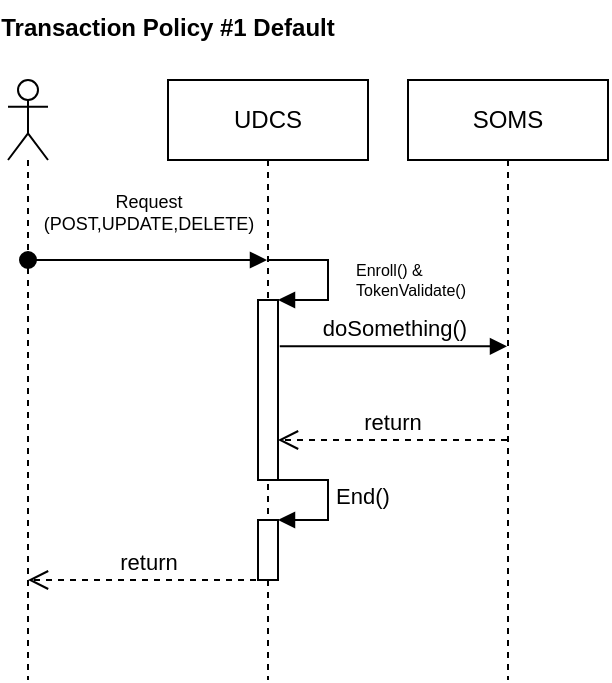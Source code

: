 <mxfile version="20.8.16" type="device" pages="3"><diagram name="Default" id="lWM199sq_GtI6wOulLX1"><mxGraphModel dx="702" dy="516" grid="1" gridSize="10" guides="1" tooltips="1" connect="1" arrows="1" fold="1" page="1" pageScale="1" pageWidth="827" pageHeight="1169" math="0" shadow="0"><root><mxCell id="0"/><mxCell id="1" parent="0"/><mxCell id="R4vZRf9gfSAg6YPsBUT3-1" value="UDCS" style="shape=umlLifeline;perimeter=lifelinePerimeter;whiteSpace=wrap;html=1;container=1;collapsible=0;recursiveResize=0;outlineConnect=0;" vertex="1" parent="1"><mxGeometry x="150" y="280" width="100" height="300" as="geometry"/></mxCell><mxCell id="R4vZRf9gfSAg6YPsBUT3-5" value="" style="html=1;points=[];perimeter=orthogonalPerimeter;" vertex="1" parent="R4vZRf9gfSAg6YPsBUT3-1"><mxGeometry x="45" y="110" width="10" height="90" as="geometry"/></mxCell><mxCell id="R4vZRf9gfSAg6YPsBUT3-6" value="Enroll() &amp;amp;&lt;br&gt;TokenValidate()" style="edgeStyle=orthogonalEdgeStyle;html=1;align=left;spacingLeft=2;endArrow=block;rounded=0;entryX=1;entryY=0;fontSize=8;" edge="1" parent="R4vZRf9gfSAg6YPsBUT3-1"><mxGeometry x="0.067" y="10" relative="1" as="geometry"><mxPoint x="50" y="90" as="sourcePoint"/><Array as="points"><mxPoint x="80" y="90"/></Array><mxPoint x="55" y="110" as="targetPoint"/><mxPoint as="offset"/></mxGeometry></mxCell><mxCell id="R4vZRf9gfSAg6YPsBUT3-10" value="" style="html=1;points=[];perimeter=orthogonalPerimeter;" vertex="1" parent="R4vZRf9gfSAg6YPsBUT3-1"><mxGeometry x="45" y="220" width="10" height="30" as="geometry"/></mxCell><mxCell id="R4vZRf9gfSAg6YPsBUT3-11" value="End()" style="edgeStyle=orthogonalEdgeStyle;html=1;align=left;spacingLeft=2;endArrow=block;rounded=0;entryX=1;entryY=0;" edge="1" target="R4vZRf9gfSAg6YPsBUT3-10" parent="R4vZRf9gfSAg6YPsBUT3-1"><mxGeometry relative="1" as="geometry"><mxPoint x="50" y="200" as="sourcePoint"/><Array as="points"><mxPoint x="80" y="200"/></Array></mxGeometry></mxCell><mxCell id="R4vZRf9gfSAg6YPsBUT3-2" value="" style="shape=umlLifeline;participant=umlActor;perimeter=lifelinePerimeter;whiteSpace=wrap;html=1;container=1;collapsible=0;recursiveResize=0;verticalAlign=top;spacingTop=36;outlineConnect=0;" vertex="1" parent="1"><mxGeometry x="70" y="280" width="20" height="300" as="geometry"/></mxCell><mxCell id="R4vZRf9gfSAg6YPsBUT3-3" value="SOMS" style="shape=umlLifeline;perimeter=lifelinePerimeter;whiteSpace=wrap;html=1;container=1;collapsible=0;recursiveResize=0;outlineConnect=0;" vertex="1" parent="1"><mxGeometry x="270" y="280" width="100" height="300" as="geometry"/></mxCell><mxCell id="R4vZRf9gfSAg6YPsBUT3-9" value="return" style="html=1;verticalAlign=bottom;endArrow=open;dashed=1;endSize=8;rounded=0;" edge="1" parent="R4vZRf9gfSAg6YPsBUT3-3" source="R4vZRf9gfSAg6YPsBUT3-3"><mxGeometry relative="1" as="geometry"><mxPoint x="15" y="180" as="sourcePoint"/><mxPoint x="-65" y="180" as="targetPoint"/></mxGeometry></mxCell><mxCell id="R4vZRf9gfSAg6YPsBUT3-4" value="Request&lt;br style=&quot;font-size: 9px;&quot;&gt;(POST,UPDATE,DELETE)" style="html=1;verticalAlign=bottom;startArrow=oval;startFill=1;endArrow=block;startSize=8;rounded=0;fontSize=9;" edge="1" parent="1" target="R4vZRf9gfSAg6YPsBUT3-1"><mxGeometry x="0.004" y="10" width="60" relative="1" as="geometry"><mxPoint x="80" y="370" as="sourcePoint"/><mxPoint x="140" y="370" as="targetPoint"/><mxPoint as="offset"/></mxGeometry></mxCell><mxCell id="R4vZRf9gfSAg6YPsBUT3-7" value="Transaction Policy #1 Default" style="text;align=center;fontStyle=1;verticalAlign=middle;spacingLeft=3;spacingRight=3;strokeColor=none;rotatable=0;points=[[0,0.5],[1,0.5]];portConstraint=eastwest;" vertex="1" parent="1"><mxGeometry x="110" y="240" width="80" height="26" as="geometry"/></mxCell><mxCell id="R4vZRf9gfSAg6YPsBUT3-8" value="doSomething()" style="html=1;verticalAlign=bottom;endArrow=block;rounded=0;exitX=1.089;exitY=0.257;exitDx=0;exitDy=0;exitPerimeter=0;" edge="1" parent="1" source="R4vZRf9gfSAg6YPsBUT3-5" target="R4vZRf9gfSAg6YPsBUT3-3"><mxGeometry width="80" relative="1" as="geometry"><mxPoint x="210" y="420" as="sourcePoint"/><mxPoint x="290" y="420" as="targetPoint"/></mxGeometry></mxCell><mxCell id="R4vZRf9gfSAg6YPsBUT3-12" value="return" style="html=1;verticalAlign=bottom;endArrow=open;dashed=1;endSize=8;rounded=0;" edge="1" parent="1" target="R4vZRf9gfSAg6YPsBUT3-2"><mxGeometry relative="1" as="geometry"><mxPoint x="200" y="530" as="sourcePoint"/><mxPoint x="120" y="530" as="targetPoint"/></mxGeometry></mxCell></root></mxGraphModel></diagram><diagram id="_Qb4uupNqPQIKZNVuaPU" name="Failure"><mxGraphModel dx="597" dy="439" grid="1" gridSize="10" guides="1" tooltips="1" connect="1" arrows="1" fold="1" page="1" pageScale="1" pageWidth="827" pageHeight="1169" math="0" shadow="0"><root><mxCell id="0"/><mxCell id="1" parent="0"/><mxCell id="jryJmGezCWfAZUijRIOv-1" value="UDCS" style="shape=umlLifeline;perimeter=lifelinePerimeter;whiteSpace=wrap;html=1;container=1;collapsible=0;recursiveResize=0;outlineConnect=0;" vertex="1" parent="1"><mxGeometry x="150" y="280" width="100" height="300" as="geometry"/></mxCell><mxCell id="jryJmGezCWfAZUijRIOv-2" value="" style="html=1;points=[];perimeter=orthogonalPerimeter;" vertex="1" parent="jryJmGezCWfAZUijRIOv-1"><mxGeometry x="45" y="110" width="10" height="130" as="geometry"/></mxCell><mxCell id="jryJmGezCWfAZUijRIOv-3" value="Enroll() &amp;amp;&lt;br&gt;TokenValidate()" style="edgeStyle=orthogonalEdgeStyle;html=1;align=left;spacingLeft=2;endArrow=block;rounded=0;entryX=1;entryY=0;fontSize=8;" edge="1" parent="jryJmGezCWfAZUijRIOv-1"><mxGeometry x="0.067" y="10" relative="1" as="geometry"><mxPoint x="50" y="90" as="sourcePoint"/><Array as="points"><mxPoint x="80" y="90"/></Array><mxPoint x="55" y="110" as="targetPoint"/><mxPoint as="offset"/></mxGeometry></mxCell><mxCell id="jryJmGezCWfAZUijRIOv-4" value="" style="html=1;points=[];perimeter=orthogonalPerimeter;fillColor=#f8cecc;strokeColor=#b85450;" vertex="1" parent="jryJmGezCWfAZUijRIOv-1"><mxGeometry x="45" y="260" width="10" height="30" as="geometry"/></mxCell><mxCell id="jryJmGezCWfAZUijRIOv-5" value="CancelEnroll()" style="edgeStyle=orthogonalEdgeStyle;html=1;align=left;spacingLeft=2;endArrow=block;rounded=0;entryX=1;entryY=0;fontColor=#FF3730;" edge="1" parent="jryJmGezCWfAZUijRIOv-1" target="jryJmGezCWfAZUijRIOv-4"><mxGeometry relative="1" as="geometry"><mxPoint x="50.25" y="240" as="sourcePoint"/><Array as="points"><mxPoint x="80.25" y="240"/></Array></mxGeometry></mxCell><mxCell id="jryJmGezCWfAZUijRIOv-6" value="" style="shape=umlLifeline;participant=umlActor;perimeter=lifelinePerimeter;whiteSpace=wrap;html=1;container=1;collapsible=0;recursiveResize=0;verticalAlign=top;spacingTop=36;outlineConnect=0;" vertex="1" parent="1"><mxGeometry x="70" y="280" width="20" height="300" as="geometry"/></mxCell><mxCell id="jryJmGezCWfAZUijRIOv-7" value="SOMS" style="shape=umlLifeline;perimeter=lifelinePerimeter;whiteSpace=wrap;html=1;container=1;collapsible=0;recursiveResize=0;outlineConnect=0;" vertex="1" parent="1"><mxGeometry x="270" y="280" width="100" height="300" as="geometry"/></mxCell><mxCell id="HsO_z2J7ab1o2BqrLDfg-5" value="doSomething()" style="html=1;verticalAlign=bottom;endArrow=block;rounded=0;exitX=1.089;exitY=0.257;exitDx=0;exitDy=0;exitPerimeter=0;" edge="1" parent="jryJmGezCWfAZUijRIOv-7"><mxGeometry width="80" relative="1" as="geometry"><mxPoint x="-65" y="175.75" as="sourcePoint"/><mxPoint x="48.61" y="175.75" as="targetPoint"/></mxGeometry></mxCell><mxCell id="HsO_z2J7ab1o2BqrLDfg-6" value="doSomething()" style="html=1;verticalAlign=bottom;endArrow=block;rounded=0;exitX=1.089;exitY=0.257;exitDx=0;exitDy=0;exitPerimeter=0;" edge="1" parent="jryJmGezCWfAZUijRIOv-7"><mxGeometry width="80" relative="1" as="geometry"><mxPoint x="-64" y="211" as="sourcePoint"/><mxPoint x="49.61" y="211" as="targetPoint"/></mxGeometry></mxCell><mxCell id="jryJmGezCWfAZUijRIOv-9" value="Request&lt;br style=&quot;font-size: 9px;&quot;&gt;(POST,UPDATE,DELETE)" style="html=1;verticalAlign=bottom;startArrow=oval;startFill=1;endArrow=block;startSize=8;rounded=0;fontSize=9;" edge="1" parent="1" target="jryJmGezCWfAZUijRIOv-1"><mxGeometry x="0.004" y="10" width="60" relative="1" as="geometry"><mxPoint x="80.0" y="370" as="sourcePoint"/><mxPoint x="140" y="370" as="targetPoint"/><mxPoint as="offset"/></mxGeometry></mxCell><mxCell id="jryJmGezCWfAZUijRIOv-10" value="Transaction Failure Policy #2 Default " style="text;align=center;fontStyle=1;verticalAlign=middle;spacingLeft=3;spacingRight=3;strokeColor=none;rotatable=0;points=[[0,0.5],[1,0.5]];portConstraint=eastwest;" vertex="1" parent="1"><mxGeometry x="50" y="240" width="260" height="26" as="geometry"/></mxCell><mxCell id="jryJmGezCWfAZUijRIOv-11" value="doSomething()" style="html=1;verticalAlign=bottom;endArrow=block;rounded=0;exitX=1.089;exitY=0.257;exitDx=0;exitDy=0;exitPerimeter=0;" edge="1" parent="1" source="jryJmGezCWfAZUijRIOv-2" target="jryJmGezCWfAZUijRIOv-7"><mxGeometry width="80" relative="1" as="geometry"><mxPoint x="210" y="420" as="sourcePoint"/><mxPoint x="290" y="420" as="targetPoint"/></mxGeometry></mxCell><mxCell id="jryJmGezCWfAZUijRIOv-12" value="500ERROR" style="html=1;verticalAlign=bottom;endArrow=open;dashed=1;endSize=8;rounded=0;" edge="1" parent="1"><mxGeometry relative="1" as="geometry"><mxPoint x="200.25" y="570" as="sourcePoint"/><mxPoint x="80.25" y="570" as="targetPoint"/><mxPoint as="offset"/></mxGeometry></mxCell><mxCell id="HsO_z2J7ab1o2BqrLDfg-7" value="Timeout" style="html=1;rounded=1;absoluteArcSize=1;arcSize=10;fontSize=8;fillColor=#f8cecc;strokeColor=#b85450;" vertex="1" parent="1"><mxGeometry x="360" y="420" width="80" height="30" as="geometry"/></mxCell><mxCell id="HsO_z2J7ab1o2BqrLDfg-8" value="" style="endArrow=open;html=1;rounded=0;align=center;verticalAlign=top;endFill=0;labelBackgroundColor=none;endSize=6;fontSize=8;" edge="1" target="HsO_z2J7ab1o2BqrLDfg-7" parent="1"><mxGeometry relative="1" as="geometry"><mxPoint x="320" y="435" as="sourcePoint"/></mxGeometry></mxCell><mxCell id="HsO_z2J7ab1o2BqrLDfg-10" value="Timeout" style="html=1;rounded=1;absoluteArcSize=1;arcSize=10;fontSize=8;fillColor=#f8cecc;strokeColor=#b85450;" vertex="1" parent="1"><mxGeometry x="360" y="458" width="80" height="30" as="geometry"/></mxCell><mxCell id="HsO_z2J7ab1o2BqrLDfg-11" value="" style="endArrow=open;html=1;rounded=0;align=center;verticalAlign=top;endFill=0;labelBackgroundColor=none;endSize=6;fontSize=8;" edge="1" parent="1" target="HsO_z2J7ab1o2BqrLDfg-10"><mxGeometry relative="1" as="geometry"><mxPoint x="320" y="473" as="sourcePoint"/></mxGeometry></mxCell><mxCell id="HsO_z2J7ab1o2BqrLDfg-12" value="Timeout" style="html=1;rounded=1;absoluteArcSize=1;arcSize=10;fontSize=8;fillColor=#f8cecc;strokeColor=#b85450;" vertex="1" parent="1"><mxGeometry x="360" y="495" width="80" height="30" as="geometry"/></mxCell><mxCell id="HsO_z2J7ab1o2BqrLDfg-13" value="" style="endArrow=open;html=1;rounded=0;align=center;verticalAlign=top;endFill=0;labelBackgroundColor=none;endSize=6;fontSize=8;" edge="1" parent="1" target="HsO_z2J7ab1o2BqrLDfg-12"><mxGeometry relative="1" as="geometry"><mxPoint x="320" y="510" as="sourcePoint"/></mxGeometry></mxCell></root></mxGraphModel></diagram><diagram id="UDM5VdvaQC8wrAMKc7e1" name="Integrity"><mxGraphModel dx="555" dy="408" grid="1" gridSize="10" guides="1" tooltips="1" connect="1" arrows="1" fold="1" page="1" pageScale="1" pageWidth="827" pageHeight="1169" math="0" shadow="0"><root><mxCell id="0"/><mxCell id="1" parent="0"/><mxCell id="1-ZbHsB95W_nqMbL1AG8-1" value="UDCS" style="shape=umlLifeline;perimeter=lifelinePerimeter;whiteSpace=wrap;html=1;container=1;collapsible=0;recursiveResize=0;outlineConnect=0;" vertex="1" parent="1"><mxGeometry x="280" y="278" width="100" height="352" as="geometry"/></mxCell><mxCell id="1-ZbHsB95W_nqMbL1AG8-2" value="" style="html=1;points=[];perimeter=orthogonalPerimeter;" vertex="1" parent="1-ZbHsB95W_nqMbL1AG8-1"><mxGeometry x="45" y="110" width="10" height="30" as="geometry"/></mxCell><mxCell id="1-ZbHsB95W_nqMbL1AG8-3" value="Enroll() &amp;amp;&lt;br&gt;TokenValidate()" style="edgeStyle=orthogonalEdgeStyle;html=1;align=left;spacingLeft=2;endArrow=block;rounded=0;entryX=1;entryY=0;fontSize=8;" edge="1" parent="1-ZbHsB95W_nqMbL1AG8-1"><mxGeometry x="0.067" y="10" relative="1" as="geometry"><mxPoint x="50" y="90" as="sourcePoint"/><Array as="points"><mxPoint x="80" y="90"/></Array><mxPoint x="55" y="110" as="targetPoint"/><mxPoint as="offset"/></mxGeometry></mxCell><mxCell id="1-ZbHsB95W_nqMbL1AG8-13" value="500 ERROR" style="html=1;verticalAlign=bottom;endArrow=open;dashed=1;endSize=8;rounded=0;" edge="1" parent="1-ZbHsB95W_nqMbL1AG8-1"><mxGeometry relative="1" as="geometry"><mxPoint x="49" y="155" as="sourcePoint"/><mxPoint x="-71" y="155" as="targetPoint"/><mxPoint as="offset"/></mxGeometry></mxCell><mxCell id="Xju5mkUdPyIJfr3Bf9Iu-4" value="" style="html=1;points=[];perimeter=orthogonalPerimeter;fontSize=8;fontColor=#FF3730;" vertex="1" parent="1-ZbHsB95W_nqMbL1AG8-1"><mxGeometry x="45" y="222" width="10" height="48" as="geometry"/></mxCell><mxCell id="Xju5mkUdPyIJfr3Bf9Iu-5" value="integrityCheck()" style="edgeStyle=orthogonalEdgeStyle;html=1;align=left;spacingLeft=2;endArrow=block;rounded=0;entryX=1;entryY=0;fontSize=8;fontColor=#0D0101;" edge="1" target="Xju5mkUdPyIJfr3Bf9Iu-4" parent="1-ZbHsB95W_nqMbL1AG8-1"><mxGeometry relative="1" as="geometry"><mxPoint x="50" y="202" as="sourcePoint"/><Array as="points"><mxPoint x="80" y="202"/></Array></mxGeometry></mxCell><mxCell id="Xju5mkUdPyIJfr3Bf9Iu-8" value="" style="html=1;points=[];perimeter=orthogonalPerimeter;fontSize=8;fontColor=#0D0101;" vertex="1" parent="1-ZbHsB95W_nqMbL1AG8-1"><mxGeometry x="45" y="290" width="10" height="40" as="geometry"/></mxCell><mxCell id="Xju5mkUdPyIJfr3Bf9Iu-9" value="End()" style="edgeStyle=orthogonalEdgeStyle;html=1;align=left;spacingLeft=2;endArrow=block;rounded=0;entryX=1;entryY=0;fontSize=8;fontColor=#0D0101;" edge="1" target="Xju5mkUdPyIJfr3Bf9Iu-8" parent="1-ZbHsB95W_nqMbL1AG8-1"><mxGeometry relative="1" as="geometry"><mxPoint x="50" y="270" as="sourcePoint"/><Array as="points"><mxPoint x="80" y="270"/></Array></mxGeometry></mxCell><mxCell id="Xju5mkUdPyIJfr3Bf9Iu-10" value="return" style="html=1;verticalAlign=bottom;endArrow=open;dashed=1;endSize=8;rounded=0;fontSize=8;fontColor=#0D0101;" edge="1" parent="1-ZbHsB95W_nqMbL1AG8-1" target="1-ZbHsB95W_nqMbL1AG8-6"><mxGeometry relative="1" as="geometry"><mxPoint x="55" y="330" as="sourcePoint"/><mxPoint x="-41" y="330" as="targetPoint"/></mxGeometry></mxCell><mxCell id="1-ZbHsB95W_nqMbL1AG8-6" value="" style="shape=umlLifeline;participant=umlActor;perimeter=lifelinePerimeter;whiteSpace=wrap;html=1;container=1;collapsible=0;recursiveResize=0;verticalAlign=top;spacingTop=36;outlineConnect=0;" vertex="1" parent="1"><mxGeometry x="200" y="278" width="20" height="352" as="geometry"/></mxCell><mxCell id="1-ZbHsB95W_nqMbL1AG8-7" value="MonitoringSystem" style="shape=umlLifeline;perimeter=lifelinePerimeter;whiteSpace=wrap;html=1;container=1;collapsible=0;recursiveResize=0;outlineConnect=0;" vertex="1" parent="1"><mxGeometry x="80" y="278" width="100" height="352" as="geometry"/></mxCell><mxCell id="Xju5mkUdPyIJfr3Bf9Iu-3" value="RESTART SYSTEM POLICY" style="html=1;verticalAlign=bottom;startArrow=oval;startFill=1;endArrow=block;startSize=8;rounded=0;fontSize=8;fontColor=#FF3730;" edge="1" parent="1-ZbHsB95W_nqMbL1AG8-7" target="1-ZbHsB95W_nqMbL1AG8-1"><mxGeometry width="60" relative="1" as="geometry"><mxPoint x="50" y="202" as="sourcePoint"/><mxPoint x="110" y="202" as="targetPoint"/></mxGeometry></mxCell><mxCell id="1-ZbHsB95W_nqMbL1AG8-10" value="Request&lt;br style=&quot;font-size: 9px;&quot;&gt;(POST,UPDATE,DELETE)" style="html=1;verticalAlign=bottom;startArrow=oval;startFill=1;endArrow=block;startSize=8;rounded=0;fontSize=9;" edge="1" parent="1" target="1-ZbHsB95W_nqMbL1AG8-1"><mxGeometry x="0.004" y="10" width="60" relative="1" as="geometry"><mxPoint x="210.0" y="368" as="sourcePoint"/><mxPoint x="270" y="368" as="targetPoint"/><mxPoint as="offset"/></mxGeometry></mxCell><mxCell id="1-ZbHsB95W_nqMbL1AG8-11" value="Transaction Integrity Check Policy #3 Default " style="text;align=center;fontStyle=1;verticalAlign=middle;spacingLeft=3;spacingRight=3;strokeColor=none;rotatable=0;points=[[0,0.5],[1,0.5]];portConstraint=eastwest;" vertex="1" parent="1"><mxGeometry x="80" y="240" width="260" height="26" as="geometry"/></mxCell><mxCell id="Xju5mkUdPyIJfr3Bf9Iu-1" value="Terminate OR&lt;br&gt;SHUTDOWN" style="html=1;rounded=1;absoluteArcSize=1;arcSize=10;fontSize=8;fillColor=#f8cecc;strokeColor=#b85450;" vertex="1" parent="1"><mxGeometry x="376" y="403" width="80" height="30" as="geometry"/></mxCell><mxCell id="Xju5mkUdPyIJfr3Bf9Iu-2" value="" style="endArrow=open;html=1;rounded=0;align=center;verticalAlign=top;endFill=0;labelBackgroundColor=none;endSize=6;fontSize=8;" edge="1" parent="1" target="Xju5mkUdPyIJfr3Bf9Iu-1"><mxGeometry relative="1" as="geometry"><mxPoint x="336" y="418" as="sourcePoint"/></mxGeometry></mxCell><mxCell id="Xju5mkUdPyIJfr3Bf9Iu-6" value="doSomething()" style="html=1;verticalAlign=bottom;endArrow=block;rounded=0;fontSize=8;fontColor=#0D0101;" edge="1" parent="1"><mxGeometry width="80" relative="1" as="geometry"><mxPoint x="334" y="520" as="sourcePoint"/><mxPoint x="430" y="520" as="targetPoint"/></mxGeometry></mxCell><mxCell id="Xju5mkUdPyIJfr3Bf9Iu-7" value="return" style="html=1;verticalAlign=bottom;endArrow=open;dashed=1;endSize=8;rounded=0;fontSize=8;fontColor=#0D0101;" edge="1" parent="1"><mxGeometry relative="1" as="geometry"><mxPoint x="430" y="540" as="sourcePoint"/><mxPoint x="334" y="540" as="targetPoint"/></mxGeometry></mxCell></root></mxGraphModel></diagram></mxfile>